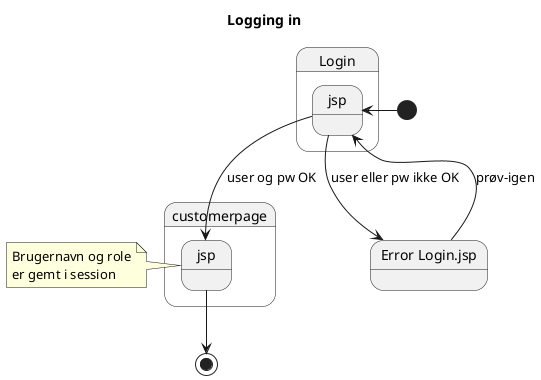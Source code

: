 @startuml

Title Logging in
State Login.jsp
State "Error Login.jsp" as error
State customerpage.jsp

note left of customerpage.jsp
Brugernavn og role
er gemt i session
end note

[*] -> Login.jsp
Login.jsp --> customerpage.jsp : user og pw OK
error --> Login.jsp : prøv-igen
Login.jsp --> error : user eller pw ikke OK
customerpage.jsp --> [*]

@enduml